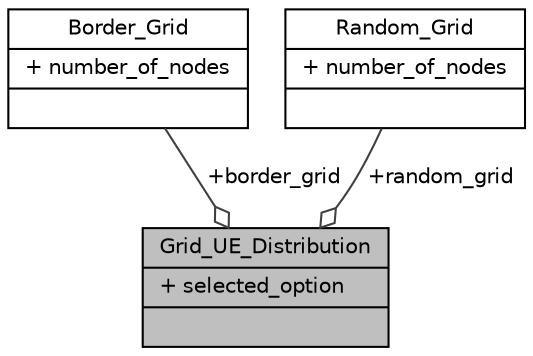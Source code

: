 digraph "Grid_UE_Distribution"
{
 // LATEX_PDF_SIZE
  edge [fontname="Helvetica",fontsize="10",labelfontname="Helvetica",labelfontsize="10"];
  node [fontname="Helvetica",fontsize="10",shape=record];
  Node1 [label="{Grid_UE_Distribution\n|+ selected_option\l|}",height=0.2,width=0.4,color="black", fillcolor="grey75", style="filled", fontcolor="black",tooltip=" "];
  Node2 -> Node1 [color="grey25",fontsize="10",style="solid",label=" +border_grid" ,arrowhead="odiamond",fontname="Helvetica"];
  Node2 [label="{Border_Grid\n|+ number_of_nodes\l|}",height=0.2,width=0.4,color="black", fillcolor="white", style="filled",URL="$structBorder__Grid.html",tooltip=" "];
  Node3 -> Node1 [color="grey25",fontsize="10",style="solid",label=" +random_grid" ,arrowhead="odiamond",fontname="Helvetica"];
  Node3 [label="{Random_Grid\n|+ number_of_nodes\l|}",height=0.2,width=0.4,color="black", fillcolor="white", style="filled",URL="$structRandom__Grid.html",tooltip=" "];
}
